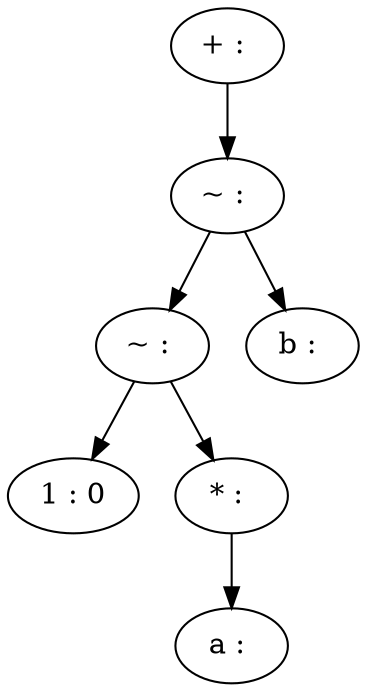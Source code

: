 // The Round Table
digraph {
	0 [label="+ : "]
	1 [label="~ : "]
	2 [label="~ : "]
	3 [label="1 : 0"]
	4 [label="* : "]
	5 [label="a : "]
	6 [label="b : "]
	0 -> 1
	1 -> 2
	2 -> 3
	2 -> 4
	4 -> 5
	1 -> 6
}
